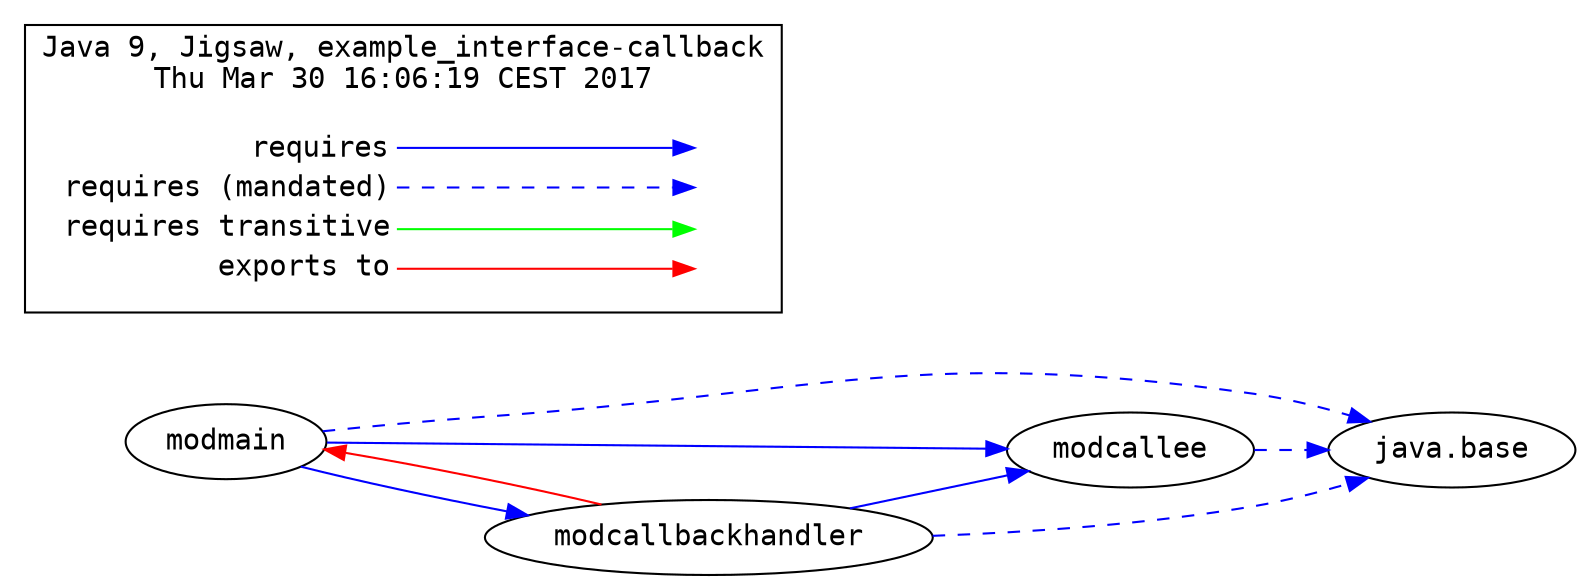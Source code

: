 # Created by depvis.JigsawDepVisualizer on Thu Mar 30 16:06:19 CEST 2017
digraph Java9_Dependency_Visualizer {
modcallee[fontname="Consolas",shape="ellipse",label="modcallee"];
java_base[fontname="Consolas",shape="ellipse",label="java.base"];
modmain[fontname="Consolas",shape="ellipse",label="modmain"];
modcallbackhandler[fontname="Consolas",shape="ellipse",label="modcallbackhandler"];
modcallee -> java_base[color="#0000ff",fontname="Consolas",fontcolor="#0000ff",style="dashed",weight="16"]
modmain -> modcallee[color="#0000ff",fontname="Consolas",fontcolor="#0000ff",weight="8"]
modmain -> modcallbackhandler[color="#0000ff",fontname="Consolas",fontcolor="#0000ff",weight="8"]
modmain -> java_base[color="#0000ff",fontname="Consolas",fontcolor="#0000ff",style="dashed",weight="16"]
modcallbackhandler -> modcallee[color="#0000ff",fontname="Consolas",fontcolor="#0000ff",weight="8"]
modcallbackhandler -> java_base[color="#0000ff",fontname="Consolas",fontcolor="#0000ff",style="dashed",weight="16"]
modcallbackhandler -> modmain[fontname="Consolas",fontcolor="#ff0000",color="#ff0000",weight="2"]
rankdir=LR
node [shape=plaintext]
subgraph cluster_01 { 
  label = "Java 9, Jigsaw, example_interface-callback
Thu Mar 30 16:06:19 CEST 2017"
  fontname="Consolas"
  key [label=<<table border="0" cellpadding="2" cellspacing="0" cellborder="0">
    <tr><td align="right" port="i1">requires</td></tr>
    <tr><td align="right" port="i2">requires (mandated)</td></tr>
    <tr><td align="right" port="i3">requires transitive</td></tr>
    <tr><td align="right" port="i4">exports to</td></tr>
    </table>>,fontname="Consolas"]
  key2 [label=<<table border="0" cellpadding="2" cellspacing="0" cellborder="0">
    <tr><td port="i1">&nbsp;</td></tr>
    <tr><td port="i2">&nbsp;</td></tr>
    <tr><td port="i3">&nbsp;</td></tr>
    <tr><td port="i4">&nbsp;</td></tr>
    </table>>,fontname="Consolas"]
  key:i1:e -> key2:i1:w [color=BLUE]
  key:i2:e -> key2:i2:w [color=BLUE, style=dashed]
  key:i3:e -> key2:i3:w [color=GREEN]
  key:i4:e -> key2:i4:w [color=RED]
}
}
